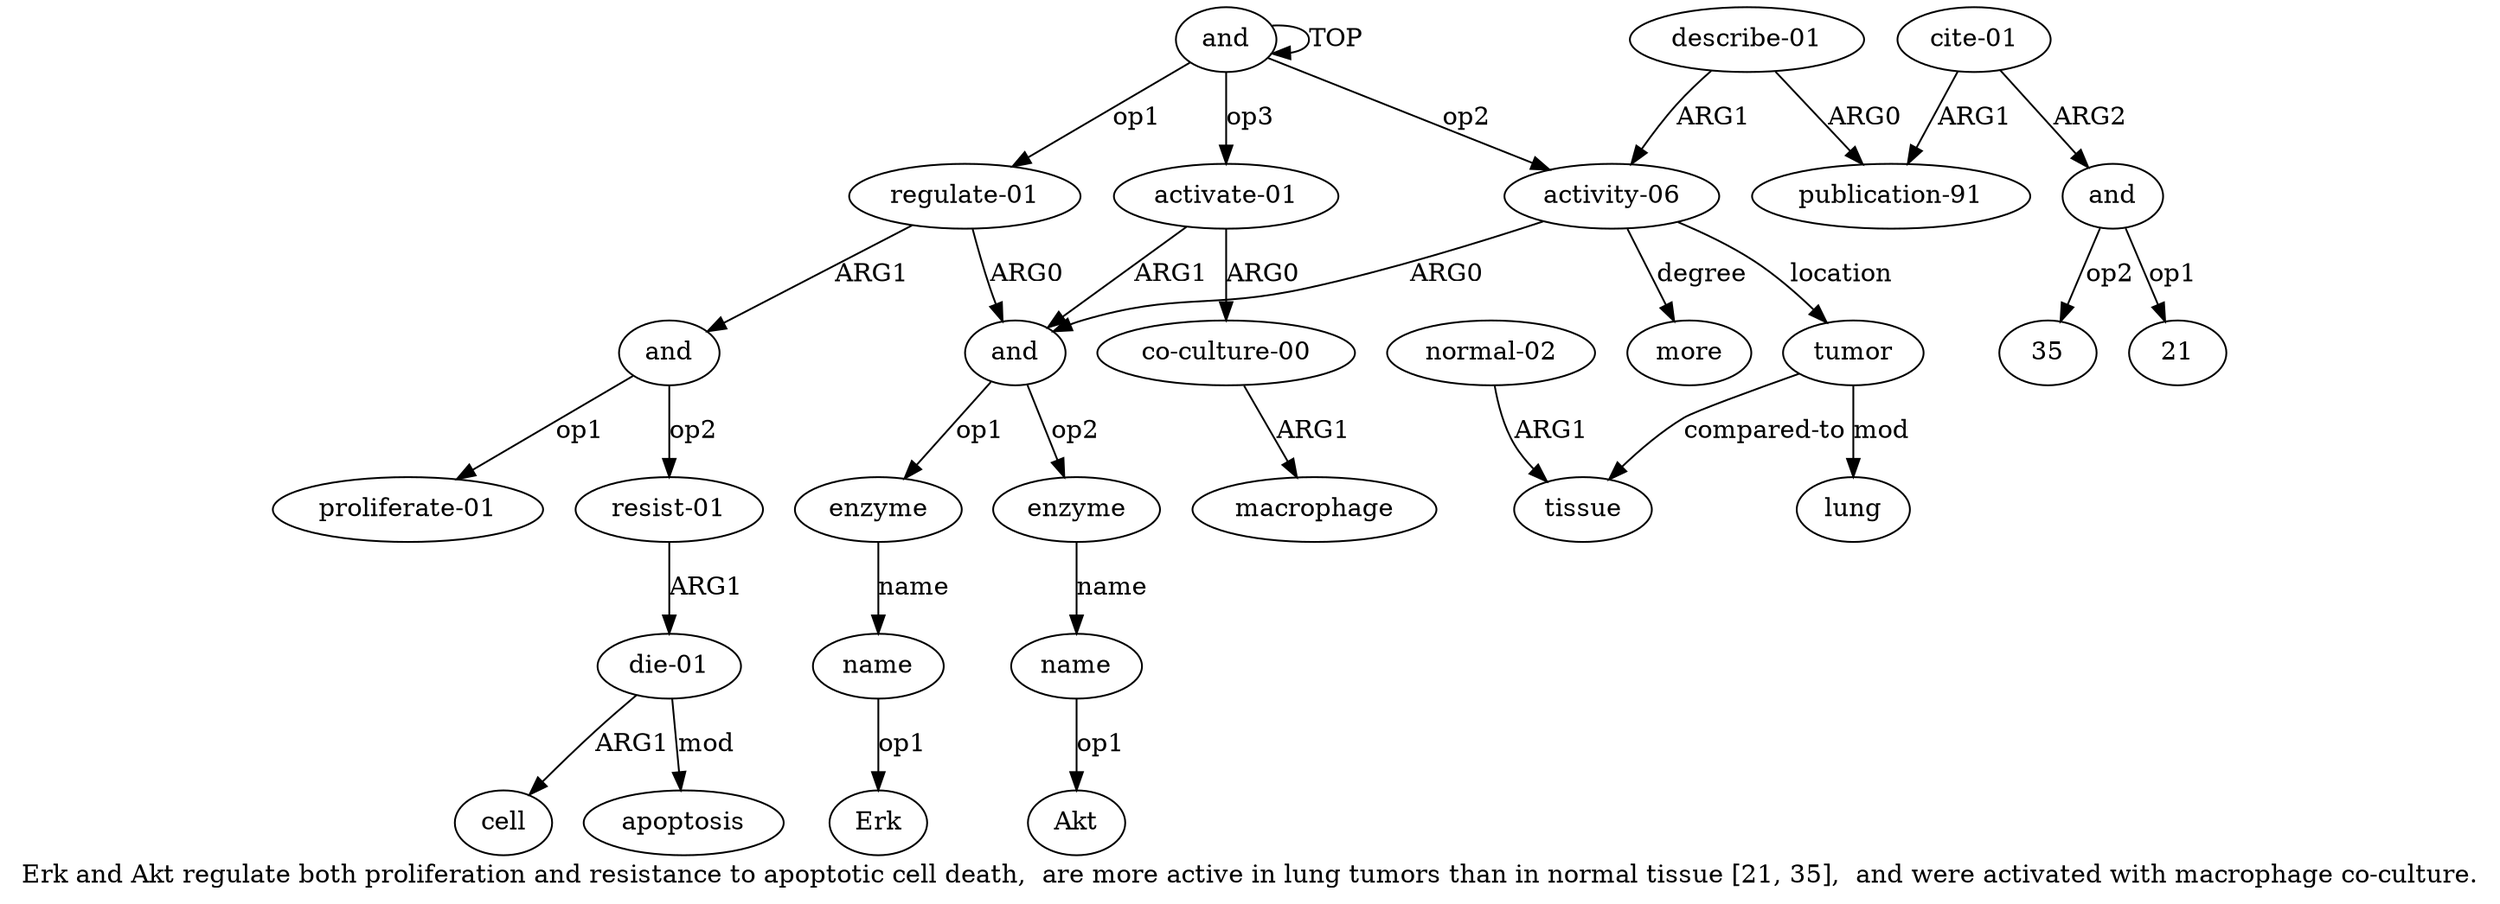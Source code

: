digraph  {
	graph [label="Erk and Akt regulate both proliferation and resistance to apoptotic cell death,  are more active in lung tumors than in normal tissue [\
21, 35],  and were activated with macrophage co-culture."];
	node [label="\N"];
	a20	 [color=black,
		gold_ind=20,
		gold_label=lung,
		label=lung,
		test_ind=20,
		test_label=lung];
	a21	 [color=black,
		gold_ind=21,
		gold_label=tissue,
		label=tissue,
		test_ind=21,
		test_label=tissue];
	a22	 [color=black,
		gold_ind=22,
		gold_label="normal-02",
		label="normal-02",
		test_ind=22,
		test_label="normal-02"];
	a22 -> a21 [key=0,
	color=black,
	gold_label=ARG1,
	label=ARG1,
	test_label=ARG1];
a23 [color=black,
	gold_ind=23,
	gold_label="activate-01",
	label="activate-01",
	test_ind=23,
	test_label="activate-01"];
a24 [color=black,
	gold_ind=24,
	gold_label="co-culture-00",
	label="co-culture-00",
	test_ind=24,
	test_label="co-culture-00"];
a23 -> a24 [key=0,
color=black,
gold_label=ARG0,
label=ARG0,
test_label=ARG0];
a2 [color=black,
gold_ind=2,
gold_label=and,
label=and,
test_ind=2,
test_label=and];
a23 -> a2 [key=0,
color=black,
gold_label=ARG1,
label=ARG1,
test_label=ARG1];
a25 [color=black,
gold_ind=25,
gold_label=macrophage,
label=macrophage,
test_ind=25,
test_label=macrophage];
a24 -> a25 [key=0,
color=black,
gold_label=ARG1,
label=ARG1,
test_label=ARG1];
"a18 35" [color=black,
gold_ind=-1,
gold_label=35,
label=35,
test_ind=-1,
test_label=35];
a15 [color=black,
gold_ind=15,
gold_label="describe-01",
label="describe-01",
test_ind=15,
test_label="describe-01"];
a16 [color=black,
gold_ind=16,
gold_label="publication-91",
label="publication-91",
test_ind=16,
test_label="publication-91"];
a15 -> a16 [key=0,
color=black,
gold_label=ARG0,
label=ARG0,
test_label=ARG0];
a13 [color=black,
gold_ind=13,
gold_label="activity-06",
label="activity-06",
test_ind=13,
test_label="activity-06"];
a15 -> a13 [key=0,
color=black,
gold_label=ARG1,
label=ARG1,
test_label=ARG1];
a14 [color=black,
gold_ind=14,
gold_label=more,
label=more,
test_ind=14,
test_label=more];
a17 [color=black,
gold_ind=17,
gold_label="cite-01",
label="cite-01",
test_ind=17,
test_label="cite-01"];
a17 -> a16 [key=0,
color=black,
gold_label=ARG1,
label=ARG1,
test_label=ARG1];
a18 [color=black,
gold_ind=18,
gold_label=and,
label=and,
test_ind=18,
test_label=and];
a17 -> a18 [key=0,
color=black,
gold_label=ARG2,
label=ARG2,
test_label=ARG2];
a11 [color=black,
gold_ind=11,
gold_label=cell,
label=cell,
test_ind=11,
test_label=cell];
a10 [color=black,
gold_ind=10,
gold_label="die-01",
label="die-01",
test_ind=10,
test_label="die-01"];
a10 -> a11 [key=0,
color=black,
gold_label=ARG1,
label=ARG1,
test_label=ARG1];
a12 [color=black,
gold_ind=12,
gold_label=apoptosis,
label=apoptosis,
test_ind=12,
test_label=apoptosis];
a10 -> a12 [key=0,
color=black,
gold_label=mod,
label=mod,
test_label=mod];
a13 -> a14 [key=0,
color=black,
gold_label=degree,
label=degree,
test_label=degree];
a19 [color=black,
gold_ind=19,
gold_label=tumor,
label=tumor,
test_ind=19,
test_label=tumor];
a13 -> a19 [key=0,
color=black,
gold_label=location,
label=location,
test_label=location];
a13 -> a2 [key=0,
color=black,
gold_label=ARG0,
label=ARG0,
test_label=ARG0];
"a4 Erk" [color=black,
gold_ind=-1,
gold_label=Erk,
label=Erk,
test_ind=-1,
test_label=Erk];
a19 -> a20 [key=0,
color=black,
gold_label=mod,
label=mod,
test_label=mod];
a19 -> a21 [key=0,
color=black,
gold_label="compared-to",
label="compared-to",
test_label="compared-to"];
a18 -> "a18 35" [key=0,
color=black,
gold_label=op2,
label=op2,
test_label=op2];
"a18 21" [color=black,
gold_ind=-1,
gold_label=21,
label=21,
test_ind=-1,
test_label=21];
a18 -> "a18 21" [key=0,
color=black,
gold_label=op1,
label=op1,
test_label=op1];
"a6 Akt" [color=black,
gold_ind=-1,
gold_label=Akt,
label=Akt,
test_ind=-1,
test_label=Akt];
a1 [color=black,
gold_ind=1,
gold_label="regulate-01",
label="regulate-01",
test_ind=1,
test_label="regulate-01"];
a1 -> a2 [key=0,
color=black,
gold_label=ARG0,
label=ARG0,
test_label=ARG0];
a7 [color=black,
gold_ind=7,
gold_label=and,
label=and,
test_ind=7,
test_label=and];
a1 -> a7 [key=0,
color=black,
gold_label=ARG1,
label=ARG1,
test_label=ARG1];
a0 [color=black,
gold_ind=0,
gold_label=and,
label=and,
test_ind=0,
test_label=and];
a0 -> a23 [key=0,
color=black,
gold_label=op3,
label=op3,
test_label=op3];
a0 -> a13 [key=0,
color=black,
gold_label=op2,
label=op2,
test_label=op2];
a0 -> a1 [key=0,
color=black,
gold_label=op1,
label=op1,
test_label=op1];
a0 -> a0 [key=0,
color=black,
gold_label=TOP,
label=TOP,
test_label=TOP];
a3 [color=black,
gold_ind=3,
gold_label=enzyme,
label=enzyme,
test_ind=3,
test_label=enzyme];
a4 [color=black,
gold_ind=4,
gold_label=name,
label=name,
test_ind=4,
test_label=name];
a3 -> a4 [key=0,
color=black,
gold_label=name,
label=name,
test_label=name];
a2 -> a3 [key=0,
color=black,
gold_label=op1,
label=op1,
test_label=op1];
a5 [color=black,
gold_ind=5,
gold_label=enzyme,
label=enzyme,
test_ind=5,
test_label=enzyme];
a2 -> a5 [key=0,
color=black,
gold_label=op2,
label=op2,
test_label=op2];
a6 [color=black,
gold_ind=6,
gold_label=name,
label=name,
test_ind=6,
test_label=name];
a5 -> a6 [key=0,
color=black,
gold_label=name,
label=name,
test_label=name];
a4 -> "a4 Erk" [key=0,
color=black,
gold_label=op1,
label=op1,
test_label=op1];
a9 [color=black,
gold_ind=9,
gold_label="resist-01",
label="resist-01",
test_ind=9,
test_label="resist-01"];
a7 -> a9 [key=0,
color=black,
gold_label=op2,
label=op2,
test_label=op2];
a8 [color=black,
gold_ind=8,
gold_label="proliferate-01",
label="proliferate-01",
test_ind=8,
test_label="proliferate-01"];
a7 -> a8 [key=0,
color=black,
gold_label=op1,
label=op1,
test_label=op1];
a6 -> "a6 Akt" [key=0,
color=black,
gold_label=op1,
label=op1,
test_label=op1];
a9 -> a10 [key=0,
color=black,
gold_label=ARG1,
label=ARG1,
test_label=ARG1];
}
